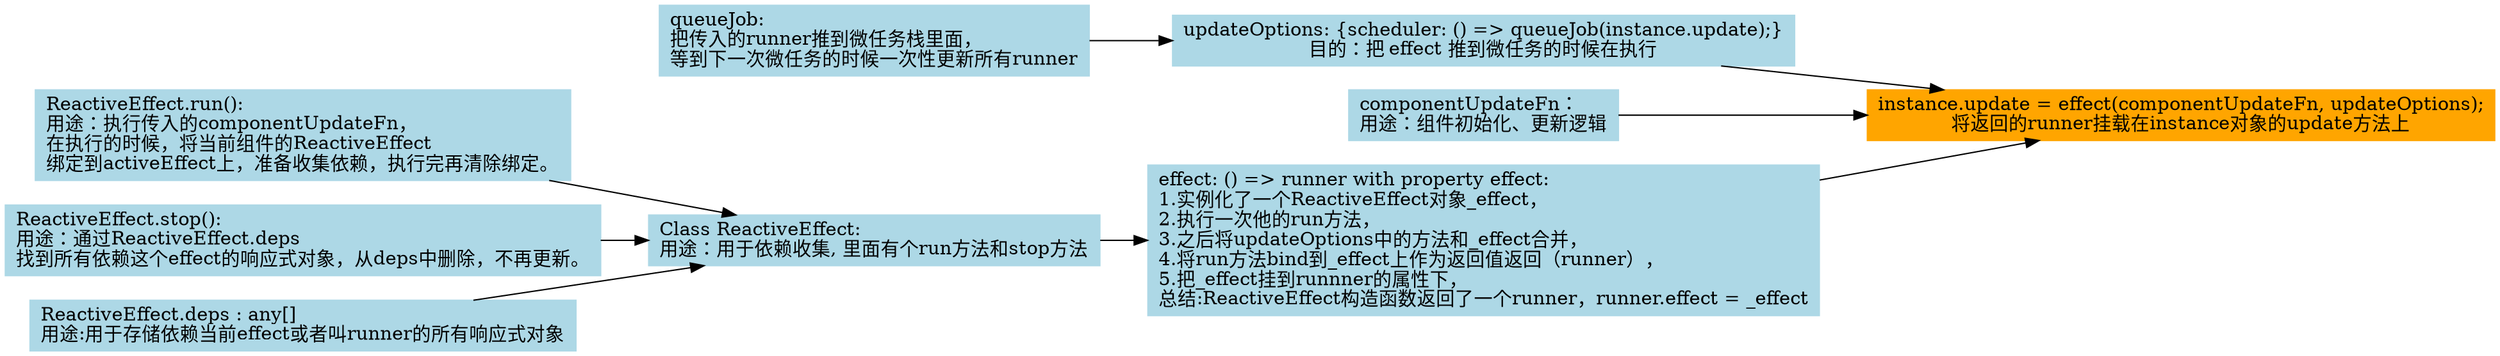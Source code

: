 digraph G {
    splines="FALSE";
    rankdir=LR;
    node [shape = record];
    
    /* Nodes */
    挂载update方法在instance对象上[shape = rect, style=filled ,color = orange, fontcolor=black,
    label="instance.update = effect(componentUpdateFn, updateOptions);\l将返回的runner挂载在instance对象的update方法上"]
    
    updateOptions[shape = rect, style=filled ,color = lightblue, fontcolor=black,
    label="updateOptions: {scheduler: () => queueJob(instance.update);}\l目的：把 effect 推到微任务的时候在执行"]

    queueJob[shape = rect, style=filled ,color = lightblue, fontcolor=black,
    label="queueJob:\l把传入的runner推到微任务栈里面，\l等到下一次微任务的时候一次性更新所有runner"]
    
    componentUpdateFn[shape = rect, style=filled ,color = lightblue, fontcolor=black, label="componentUpdateFn：\l用途：组件初始化、更新逻辑"]
    
    effect[shape = rect, style=filled ,color = lightblue, fontcolor=black, label="effect: () => runner with property effect:\l1.实例化了一个ReactiveEffect对象_effect，\l2.执行一次他的run方法，\l3.之后将updateOptions中的方法和_effect合并，\l4.将run方法bind到_effect上作为返回值返回（runner），\l5.把_effect挂到runnner的属性下，\l总结:ReactiveEffect构造函数返回了一个runner，runner.effect = _effect"]

    ReactiveEffect[shape = rect, style=filled ,color = lightblue, fontcolor=black, label="Class ReactiveEffect:\l用途：用于依赖收集, 里面有个run方法和stop方法"]
    
    ReactiveEffect".run"[shape = rect, style=filled ,color = lightblue, fontcolor=black, label="ReactiveEffect.run():\l用途：执行传入的componentUpdateFn，\l在执行的时候，将当前组件的ReactiveEffect\l绑定到activeEffect上，准备收集依赖，执行完再清除绑定。"]

    ReactiveEffect".stop"[shape = rect, style=filled ,color = lightblue, fontcolor=black, label="ReactiveEffect.stop():\l用途：通过ReactiveEffect.deps\l找到所有依赖这个effect的响应式对象，从deps中删除，不再更新。"]

    ReactiveEffect".deps"[shape = rect, style=filled ,color = lightblue, fontcolor=black, label="ReactiveEffect.deps : any[]\l用途:用于存储依赖当前effect或者叫runner的所有响应式对象"]
    /* Links */
    componentUpdateFn -> 挂载update方法在instance对象上;
    updateOptions -> 挂载update方法在instance对象上;
    queueJob -> updateOptions;
    effect -> 挂载update方法在instance对象上;
    ReactiveEffect -> effect;
    ReactiveEffect".run" -> ReactiveEffect;
    ReactiveEffect".stop" -> ReactiveEffect;
    ReactiveEffect".deps" -> ReactiveEffect;
    
    /* Ranks */
    { rank=same; 挂载update方法在instance对象上; };
    { rank=same; componentUpdateFn; updateOptions; };
}